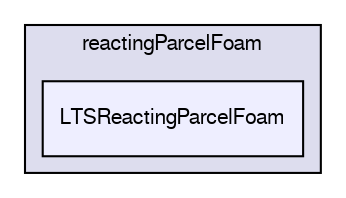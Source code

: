 digraph "applications/solvers/lagrangian/reactingParcelFoam/LTSReactingParcelFoam" {
  bgcolor=transparent;
  compound=true
  node [ fontsize="10", fontname="FreeSans"];
  edge [ labelfontsize="10", labelfontname="FreeSans"];
  subgraph clusterdir_8821b214d5324b706eee8ea34602208f {
    graph [ bgcolor="#ddddee", pencolor="black", label="reactingParcelFoam" fontname="FreeSans", fontsize="10", URL="dir_8821b214d5324b706eee8ea34602208f.html"]
  dir_e94437eb311e21814b8145d6505a1f69 [shape=box, label="LTSReactingParcelFoam", style="filled", fillcolor="#eeeeff", pencolor="black", URL="dir_e94437eb311e21814b8145d6505a1f69.html"];
  }
}
